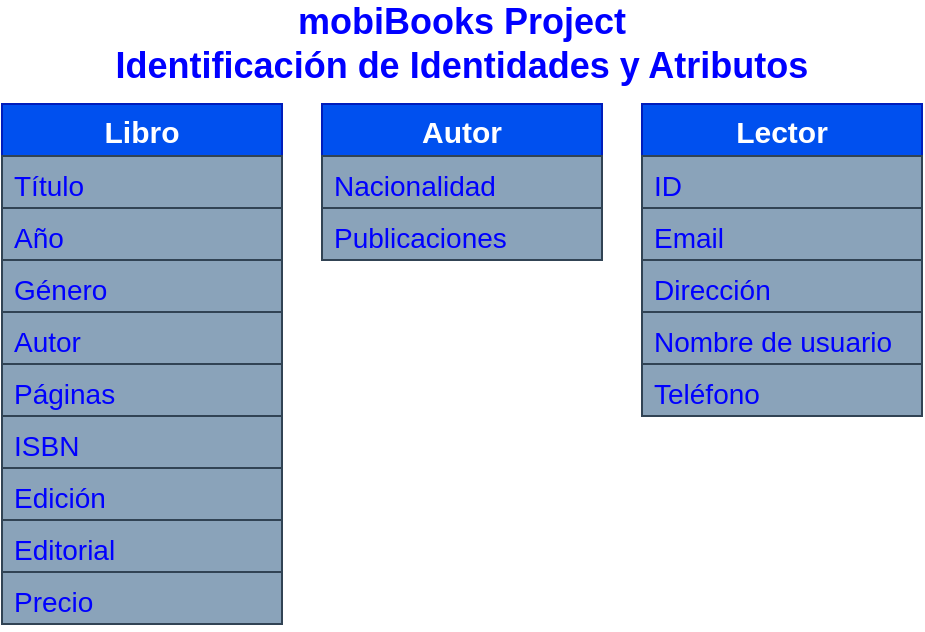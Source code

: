 <mxfile version="14.2.4" type="embed">
    <diagram id="nt99OfTRTMp2Jp3RCpl6" name="Page-1">
        <mxGraphModel dx="955" dy="798" grid="0" gridSize="10" guides="1" tooltips="1" connect="1" arrows="1" fold="1" page="1" pageScale="1" pageWidth="850" pageHeight="1100" background="#FFFFFF" math="0" shadow="0">
            <root>
                <mxCell id="0"/>
                <mxCell id="1" parent="0"/>
                <mxCell id="6" value="Libro" style="swimlane;fontStyle=1;childLayout=stackLayout;horizontal=1;startSize=26;fillColor=#0050ef;horizontalStack=0;resizeParent=1;resizeParentMax=0;resizeLast=0;collapsible=1;marginBottom=0;fontSize=15;strokeColor=#001DBC;fontColor=#ffffff;" vertex="1" parent="1">
                    <mxGeometry x="40" y="80" width="140" height="260" as="geometry">
                        <mxRectangle x="170" y="300" width="70" height="26" as="alternateBounds"/>
                    </mxGeometry>
                </mxCell>
                <mxCell id="7" value="Título" style="text;strokeColor=#314354;align=left;verticalAlign=top;spacingLeft=4;spacingRight=4;overflow=hidden;rotatable=0;points=[[0,0.5],[1,0.5]];portConstraint=eastwest;fontSize=14;fontColor=#0000FF;fillColor=#8AA3BA;" vertex="1" parent="6">
                    <mxGeometry y="26" width="140" height="26" as="geometry"/>
                </mxCell>
                <mxCell id="8" value="Año" style="text;strokeColor=#314354;align=left;verticalAlign=top;spacingLeft=4;spacingRight=4;overflow=hidden;rotatable=0;points=[[0,0.5],[1,0.5]];portConstraint=eastwest;fontSize=14;fontColor=#0000FF;fillColor=#8AA3BA;" vertex="1" parent="6">
                    <mxGeometry y="52" width="140" height="26" as="geometry"/>
                </mxCell>
                <mxCell id="20" value="Género" style="text;strokeColor=#314354;align=left;verticalAlign=top;spacingLeft=4;spacingRight=4;overflow=hidden;rotatable=0;points=[[0,0.5],[1,0.5]];portConstraint=eastwest;fontSize=14;fontColor=#0000FF;fillColor=#8AA3BA;" vertex="1" parent="6">
                    <mxGeometry y="78" width="140" height="26" as="geometry"/>
                </mxCell>
                <mxCell id="9" value="Autor" style="text;strokeColor=#314354;align=left;verticalAlign=top;spacingLeft=4;spacingRight=4;overflow=hidden;rotatable=0;points=[[0,0.5],[1,0.5]];portConstraint=eastwest;fontSize=14;fontColor=#0000FF;fillColor=#8AA3BA;" vertex="1" parent="6">
                    <mxGeometry y="104" width="140" height="26" as="geometry"/>
                </mxCell>
                <mxCell id="10" value="Páginas" style="text;strokeColor=#314354;align=left;verticalAlign=top;spacingLeft=4;spacingRight=4;overflow=hidden;rotatable=0;points=[[0,0.5],[1,0.5]];portConstraint=eastwest;fontSize=14;fontColor=#0000FF;fillColor=#8AA3BA;" vertex="1" parent="6">
                    <mxGeometry y="130" width="140" height="26" as="geometry"/>
                </mxCell>
                <mxCell id="11" value="ISBN" style="text;strokeColor=#314354;align=left;verticalAlign=top;spacingLeft=4;spacingRight=4;overflow=hidden;rotatable=0;points=[[0,0.5],[1,0.5]];portConstraint=eastwest;fontSize=14;fontColor=#0000FF;fillColor=#8AA3BA;" vertex="1" parent="6">
                    <mxGeometry y="156" width="140" height="26" as="geometry"/>
                </mxCell>
                <mxCell id="12" value="Edición" style="text;strokeColor=#314354;align=left;verticalAlign=top;spacingLeft=4;spacingRight=4;overflow=hidden;rotatable=0;points=[[0,0.5],[1,0.5]];portConstraint=eastwest;fontSize=14;fontColor=#0000FF;fillColor=#8AA3BA;" vertex="1" parent="6">
                    <mxGeometry y="182" width="140" height="26" as="geometry"/>
                </mxCell>
                <mxCell id="21" value="Editorial" style="text;strokeColor=#314354;align=left;verticalAlign=top;spacingLeft=4;spacingRight=4;overflow=hidden;rotatable=0;points=[[0,0.5],[1,0.5]];portConstraint=eastwest;fontSize=14;fontColor=#0000FF;fillColor=#8AA3BA;" vertex="1" parent="6">
                    <mxGeometry y="208" width="140" height="26" as="geometry"/>
                </mxCell>
                <mxCell id="22" value="Precio" style="text;strokeColor=#314354;align=left;verticalAlign=top;spacingLeft=4;spacingRight=4;overflow=hidden;rotatable=0;points=[[0,0.5],[1,0.5]];portConstraint=eastwest;fontSize=14;fontColor=#0000FF;fillColor=#8AA3BA;" vertex="1" parent="6">
                    <mxGeometry y="234" width="140" height="26" as="geometry"/>
                </mxCell>
                <mxCell id="13" value="Autor" style="swimlane;fontStyle=1;childLayout=stackLayout;horizontal=1;startSize=26;fillColor=#0050ef;horizontalStack=0;resizeParent=1;resizeParentMax=0;resizeLast=0;collapsible=1;marginBottom=0;fontSize=15;strokeColor=#001DBC;fontColor=#ffffff;" vertex="1" parent="1">
                    <mxGeometry x="200" y="80" width="140" height="78" as="geometry">
                        <mxRectangle x="170" y="300" width="70" height="26" as="alternateBounds"/>
                    </mxGeometry>
                </mxCell>
                <mxCell id="14" value="Nacionalidad" style="text;strokeColor=#314354;align=left;verticalAlign=top;spacingLeft=4;spacingRight=4;overflow=hidden;rotatable=0;points=[[0,0.5],[1,0.5]];portConstraint=eastwest;fontSize=14;fontColor=#0000FF;fillColor=#8AA3BA;" vertex="1" parent="13">
                    <mxGeometry y="26" width="140" height="26" as="geometry"/>
                </mxCell>
                <mxCell id="15" value="Publicaciones" style="text;strokeColor=#314354;align=left;verticalAlign=top;spacingLeft=4;spacingRight=4;overflow=hidden;rotatable=0;points=[[0,0.5],[1,0.5]];portConstraint=eastwest;fontSize=14;fontColor=#0000FF;fillColor=#8AA3BA;" vertex="1" parent="13">
                    <mxGeometry y="52" width="140" height="26" as="geometry"/>
                </mxCell>
                <mxCell id="23" value="Lector" style="swimlane;fontStyle=1;childLayout=stackLayout;horizontal=1;startSize=26;fillColor=#0050ef;horizontalStack=0;resizeParent=1;resizeParentMax=0;resizeLast=0;collapsible=1;marginBottom=0;fontSize=15;strokeColor=#001DBC;fontColor=#ffffff;" vertex="1" parent="1">
                    <mxGeometry x="360" y="80" width="140" height="156" as="geometry">
                        <mxRectangle x="170" y="300" width="70" height="26" as="alternateBounds"/>
                    </mxGeometry>
                </mxCell>
                <mxCell id="24" value="ID" style="text;strokeColor=#314354;align=left;verticalAlign=top;spacingLeft=4;spacingRight=4;overflow=hidden;rotatable=0;points=[[0,0.5],[1,0.5]];portConstraint=eastwest;fontSize=14;fontColor=#0000FF;fillColor=#8AA3BA;" vertex="1" parent="23">
                    <mxGeometry y="26" width="140" height="26" as="geometry"/>
                </mxCell>
                <mxCell id="25" value="Email" style="text;strokeColor=#314354;align=left;verticalAlign=top;spacingLeft=4;spacingRight=4;overflow=hidden;rotatable=0;points=[[0,0.5],[1,0.5]];portConstraint=eastwest;fontSize=14;fontColor=#0000FF;fillColor=#8AA3BA;" vertex="1" parent="23">
                    <mxGeometry y="52" width="140" height="26" as="geometry"/>
                </mxCell>
                <mxCell id="26" value="Dirección" style="text;strokeColor=#314354;align=left;verticalAlign=top;spacingLeft=4;spacingRight=4;overflow=hidden;rotatable=0;points=[[0,0.5],[1,0.5]];portConstraint=eastwest;fontSize=14;fontColor=#0000FF;fillColor=#8AA3BA;" vertex="1" parent="23">
                    <mxGeometry y="78" width="140" height="26" as="geometry"/>
                </mxCell>
                <mxCell id="27" value="Nombre de usuario" style="text;strokeColor=#314354;align=left;verticalAlign=top;spacingLeft=4;spacingRight=4;overflow=hidden;rotatable=0;points=[[0,0.5],[1,0.5]];portConstraint=eastwest;fontSize=14;fontColor=#0000FF;fillColor=#8AA3BA;" vertex="1" parent="23">
                    <mxGeometry y="104" width="140" height="26" as="geometry"/>
                </mxCell>
                <mxCell id="28" value="Teléfono" style="text;strokeColor=#314354;align=left;verticalAlign=top;spacingLeft=4;spacingRight=4;overflow=hidden;rotatable=0;points=[[0,0.5],[1,0.5]];portConstraint=eastwest;fontSize=14;fontColor=#0000FF;fillColor=#8AA3BA;" vertex="1" parent="23">
                    <mxGeometry y="130" width="140" height="26" as="geometry"/>
                </mxCell>
                <mxCell id="33" value="&lt;font style=&quot;font-size: 18px&quot;&gt;&lt;b&gt;mobiBooks Project&lt;br&gt;Identificación de Identidades y Atributos&lt;/b&gt;&lt;/font&gt;" style="text;html=1;strokeColor=none;fillColor=none;align=center;verticalAlign=middle;whiteSpace=wrap;rounded=0;fontSize=14;fontColor=#0000FF;" vertex="1" parent="1">
                    <mxGeometry x="80" y="40" width="380" height="20" as="geometry"/>
                </mxCell>
            </root>
        </mxGraphModel>
    </diagram>
</mxfile>